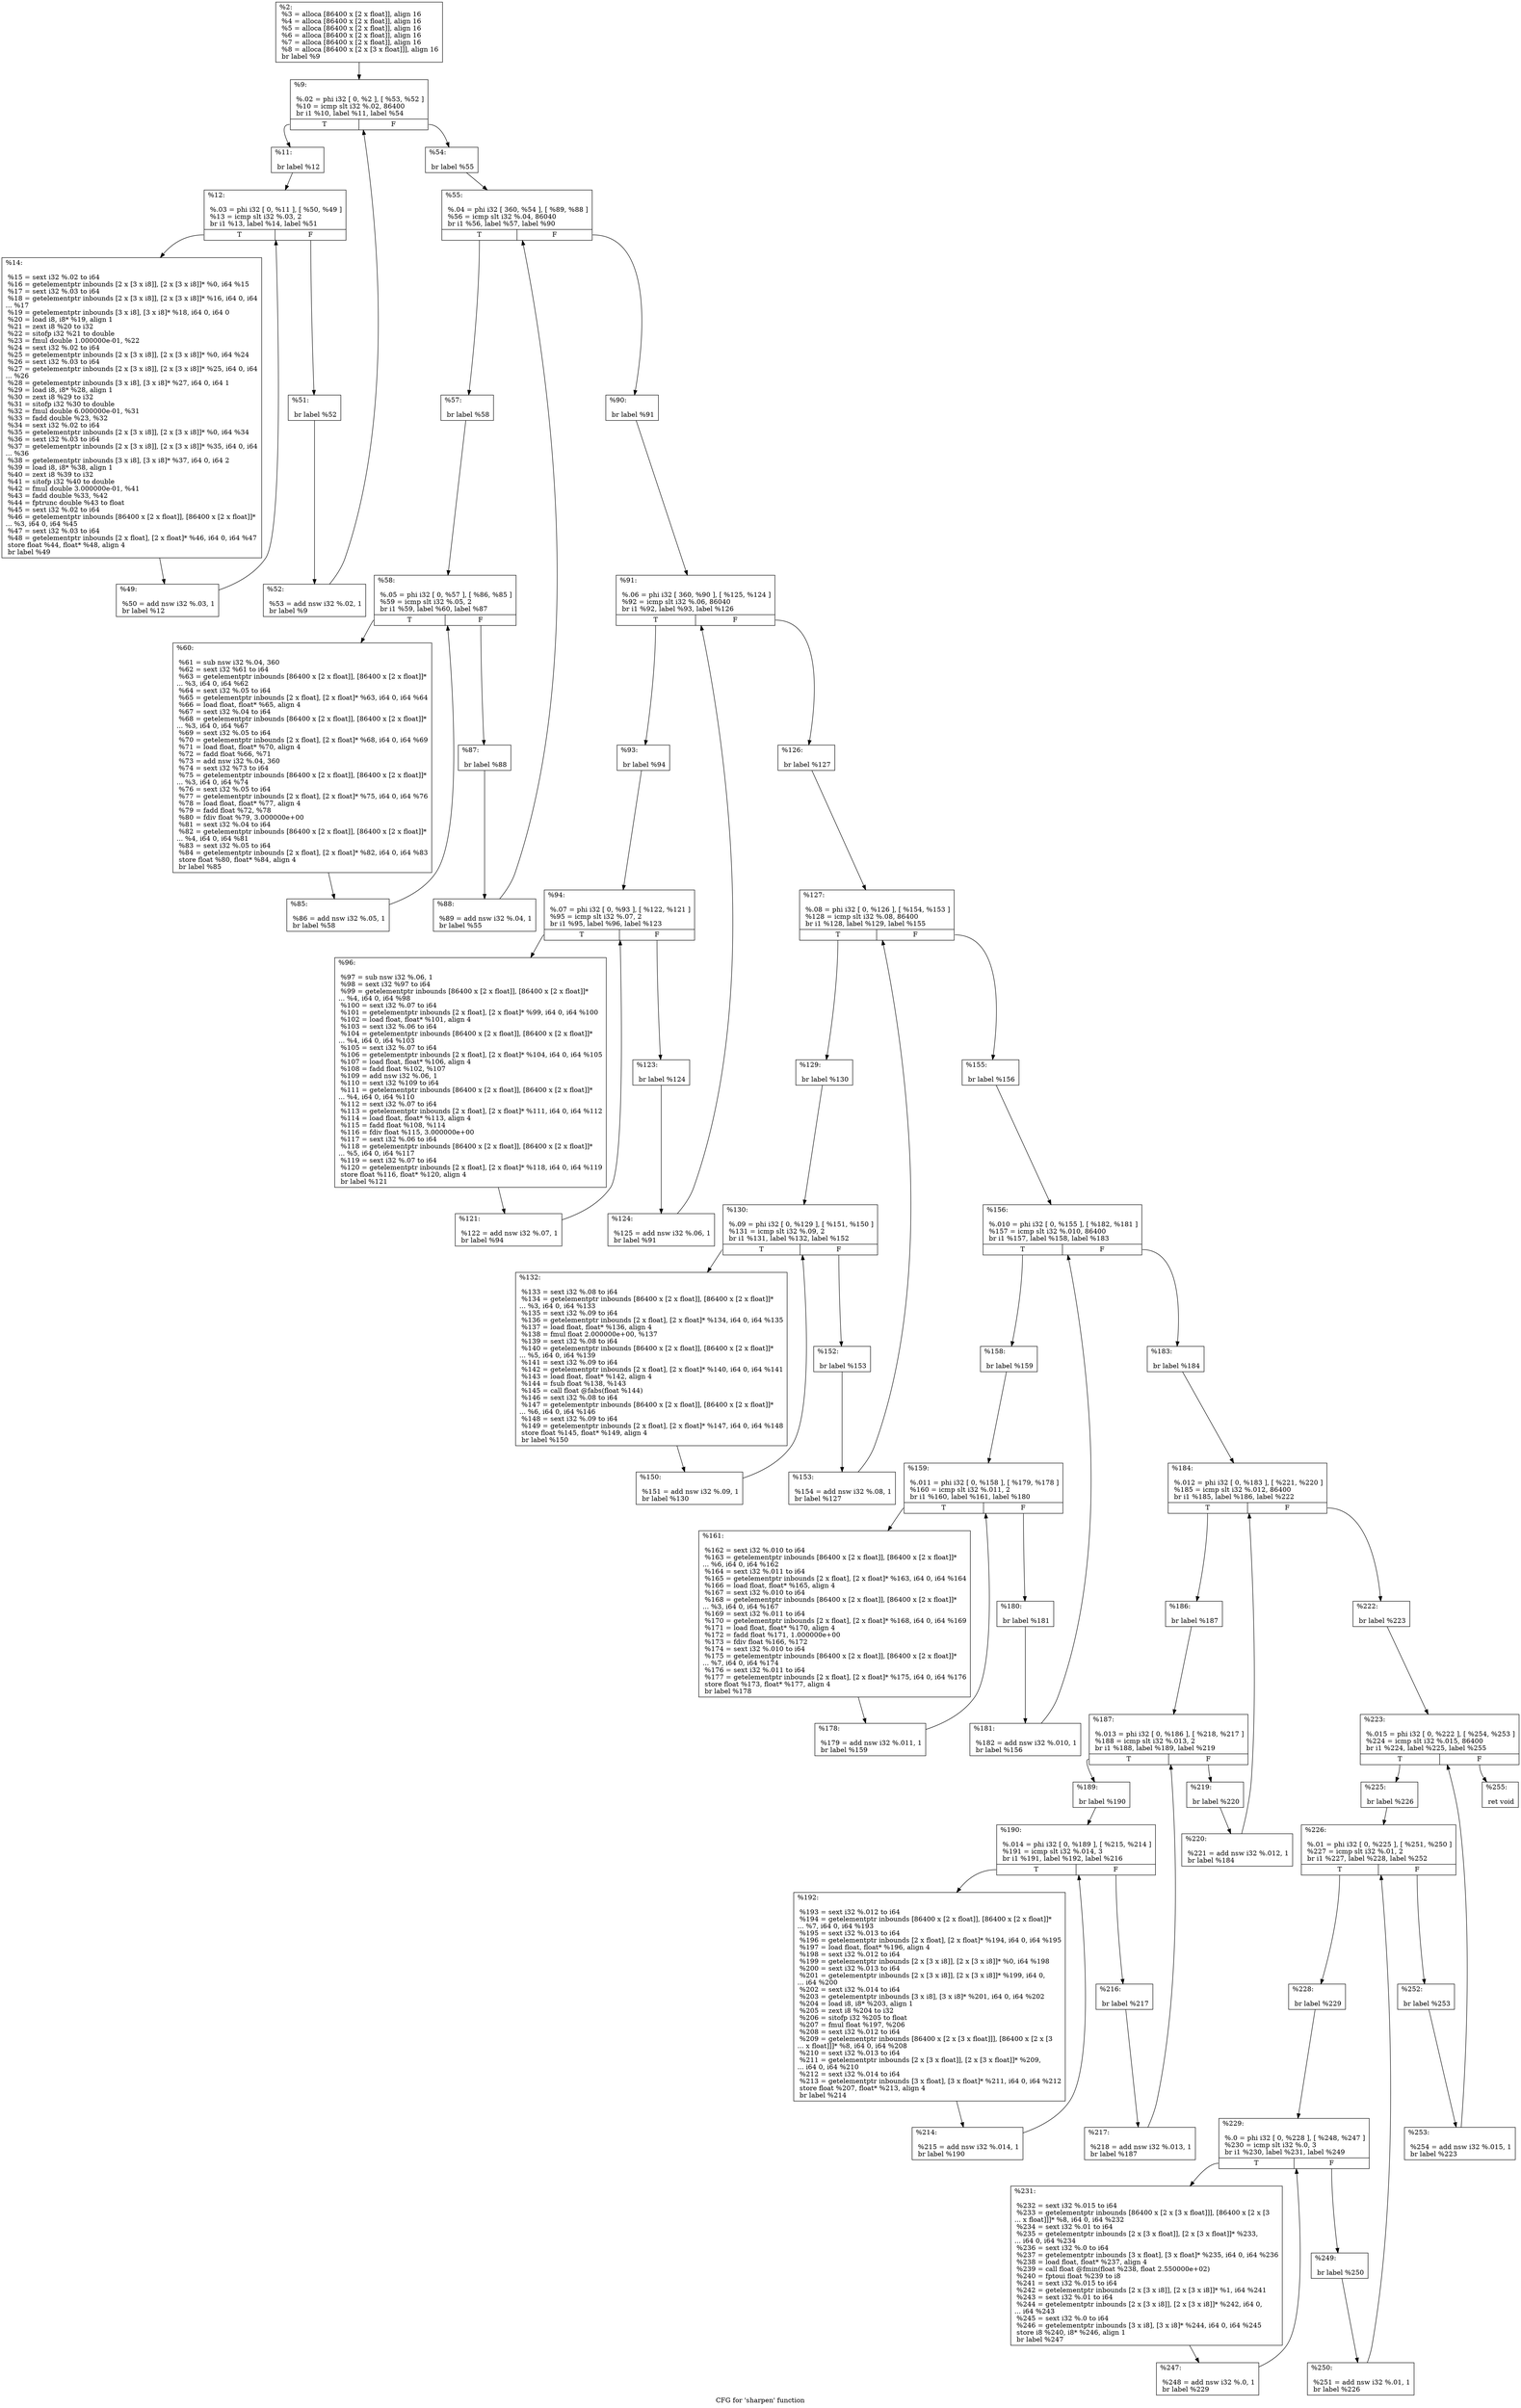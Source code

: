 digraph "CFG for 'sharpen' function" {
	label="CFG for 'sharpen' function";

	Node0x48d2250 [shape=record,label="{%2:\l  %3 = alloca [86400 x [2 x float]], align 16\l  %4 = alloca [86400 x [2 x float]], align 16\l  %5 = alloca [86400 x [2 x float]], align 16\l  %6 = alloca [86400 x [2 x float]], align 16\l  %7 = alloca [86400 x [2 x float]], align 16\l  %8 = alloca [86400 x [2 x [3 x float]]], align 16\l  br label %9\l}"];
	Node0x48d2250 -> Node0x48d22a0;
	Node0x48d22a0 [shape=record,label="{%9:\l\l  %.02 = phi i32 [ 0, %2 ], [ %53, %52 ]\l  %10 = icmp slt i32 %.02, 86400\l  br i1 %10, label %11, label %54\l|{<s0>T|<s1>F}}"];
	Node0x48d22a0:s0 -> Node0x48d22f0;
	Node0x48d22a0:s1 -> Node0x48d24d0;
	Node0x48d22f0 [shape=record,label="{%11:\l\l  br label %12\l}"];
	Node0x48d22f0 -> Node0x48d2340;
	Node0x48d2340 [shape=record,label="{%12:\l\l  %.03 = phi i32 [ 0, %11 ], [ %50, %49 ]\l  %13 = icmp slt i32 %.03, 2\l  br i1 %13, label %14, label %51\l|{<s0>T|<s1>F}}"];
	Node0x48d2340:s0 -> Node0x48d2390;
	Node0x48d2340:s1 -> Node0x48d2430;
	Node0x48d2390 [shape=record,label="{%14:\l\l  %15 = sext i32 %.02 to i64\l  %16 = getelementptr inbounds [2 x [3 x i8]], [2 x [3 x i8]]* %0, i64 %15\l  %17 = sext i32 %.03 to i64\l  %18 = getelementptr inbounds [2 x [3 x i8]], [2 x [3 x i8]]* %16, i64 0, i64\l... %17\l  %19 = getelementptr inbounds [3 x i8], [3 x i8]* %18, i64 0, i64 0\l  %20 = load i8, i8* %19, align 1\l  %21 = zext i8 %20 to i32\l  %22 = sitofp i32 %21 to double\l  %23 = fmul double 1.000000e-01, %22\l  %24 = sext i32 %.02 to i64\l  %25 = getelementptr inbounds [2 x [3 x i8]], [2 x [3 x i8]]* %0, i64 %24\l  %26 = sext i32 %.03 to i64\l  %27 = getelementptr inbounds [2 x [3 x i8]], [2 x [3 x i8]]* %25, i64 0, i64\l... %26\l  %28 = getelementptr inbounds [3 x i8], [3 x i8]* %27, i64 0, i64 1\l  %29 = load i8, i8* %28, align 1\l  %30 = zext i8 %29 to i32\l  %31 = sitofp i32 %30 to double\l  %32 = fmul double 6.000000e-01, %31\l  %33 = fadd double %23, %32\l  %34 = sext i32 %.02 to i64\l  %35 = getelementptr inbounds [2 x [3 x i8]], [2 x [3 x i8]]* %0, i64 %34\l  %36 = sext i32 %.03 to i64\l  %37 = getelementptr inbounds [2 x [3 x i8]], [2 x [3 x i8]]* %35, i64 0, i64\l... %36\l  %38 = getelementptr inbounds [3 x i8], [3 x i8]* %37, i64 0, i64 2\l  %39 = load i8, i8* %38, align 1\l  %40 = zext i8 %39 to i32\l  %41 = sitofp i32 %40 to double\l  %42 = fmul double 3.000000e-01, %41\l  %43 = fadd double %33, %42\l  %44 = fptrunc double %43 to float\l  %45 = sext i32 %.02 to i64\l  %46 = getelementptr inbounds [86400 x [2 x float]], [86400 x [2 x float]]*\l... %3, i64 0, i64 %45\l  %47 = sext i32 %.03 to i64\l  %48 = getelementptr inbounds [2 x float], [2 x float]* %46, i64 0, i64 %47\l  store float %44, float* %48, align 4\l  br label %49\l}"];
	Node0x48d2390 -> Node0x48d23e0;
	Node0x48d23e0 [shape=record,label="{%49:\l\l  %50 = add nsw i32 %.03, 1\l  br label %12\l}"];
	Node0x48d23e0 -> Node0x48d2340;
	Node0x48d2430 [shape=record,label="{%51:\l\l  br label %52\l}"];
	Node0x48d2430 -> Node0x48d2480;
	Node0x48d2480 [shape=record,label="{%52:\l\l  %53 = add nsw i32 %.02, 1\l  br label %9\l}"];
	Node0x48d2480 -> Node0x48d22a0;
	Node0x48d24d0 [shape=record,label="{%54:\l\l  br label %55\l}"];
	Node0x48d24d0 -> Node0x48d2520;
	Node0x48d2520 [shape=record,label="{%55:\l\l  %.04 = phi i32 [ 360, %54 ], [ %89, %88 ]\l  %56 = icmp slt i32 %.04, 86040\l  br i1 %56, label %57, label %90\l|{<s0>T|<s1>F}}"];
	Node0x48d2520:s0 -> Node0x48d2570;
	Node0x48d2520:s1 -> Node0x48d2750;
	Node0x48d2570 [shape=record,label="{%57:\l\l  br label %58\l}"];
	Node0x48d2570 -> Node0x48d25c0;
	Node0x48d25c0 [shape=record,label="{%58:\l\l  %.05 = phi i32 [ 0, %57 ], [ %86, %85 ]\l  %59 = icmp slt i32 %.05, 2\l  br i1 %59, label %60, label %87\l|{<s0>T|<s1>F}}"];
	Node0x48d25c0:s0 -> Node0x48d2610;
	Node0x48d25c0:s1 -> Node0x48d26b0;
	Node0x48d2610 [shape=record,label="{%60:\l\l  %61 = sub nsw i32 %.04, 360\l  %62 = sext i32 %61 to i64\l  %63 = getelementptr inbounds [86400 x [2 x float]], [86400 x [2 x float]]*\l... %3, i64 0, i64 %62\l  %64 = sext i32 %.05 to i64\l  %65 = getelementptr inbounds [2 x float], [2 x float]* %63, i64 0, i64 %64\l  %66 = load float, float* %65, align 4\l  %67 = sext i32 %.04 to i64\l  %68 = getelementptr inbounds [86400 x [2 x float]], [86400 x [2 x float]]*\l... %3, i64 0, i64 %67\l  %69 = sext i32 %.05 to i64\l  %70 = getelementptr inbounds [2 x float], [2 x float]* %68, i64 0, i64 %69\l  %71 = load float, float* %70, align 4\l  %72 = fadd float %66, %71\l  %73 = add nsw i32 %.04, 360\l  %74 = sext i32 %73 to i64\l  %75 = getelementptr inbounds [86400 x [2 x float]], [86400 x [2 x float]]*\l... %3, i64 0, i64 %74\l  %76 = sext i32 %.05 to i64\l  %77 = getelementptr inbounds [2 x float], [2 x float]* %75, i64 0, i64 %76\l  %78 = load float, float* %77, align 4\l  %79 = fadd float %72, %78\l  %80 = fdiv float %79, 3.000000e+00\l  %81 = sext i32 %.04 to i64\l  %82 = getelementptr inbounds [86400 x [2 x float]], [86400 x [2 x float]]*\l... %4, i64 0, i64 %81\l  %83 = sext i32 %.05 to i64\l  %84 = getelementptr inbounds [2 x float], [2 x float]* %82, i64 0, i64 %83\l  store float %80, float* %84, align 4\l  br label %85\l}"];
	Node0x48d2610 -> Node0x48d2660;
	Node0x48d2660 [shape=record,label="{%85:\l\l  %86 = add nsw i32 %.05, 1\l  br label %58\l}"];
	Node0x48d2660 -> Node0x48d25c0;
	Node0x48d26b0 [shape=record,label="{%87:\l\l  br label %88\l}"];
	Node0x48d26b0 -> Node0x48d2700;
	Node0x48d2700 [shape=record,label="{%88:\l\l  %89 = add nsw i32 %.04, 1\l  br label %55\l}"];
	Node0x48d2700 -> Node0x48d2520;
	Node0x48d2750 [shape=record,label="{%90:\l\l  br label %91\l}"];
	Node0x48d2750 -> Node0x48d27a0;
	Node0x48d27a0 [shape=record,label="{%91:\l\l  %.06 = phi i32 [ 360, %90 ], [ %125, %124 ]\l  %92 = icmp slt i32 %.06, 86040\l  br i1 %92, label %93, label %126\l|{<s0>T|<s1>F}}"];
	Node0x48d27a0:s0 -> Node0x48d27f0;
	Node0x48d27a0:s1 -> Node0x48d29d0;
	Node0x48d27f0 [shape=record,label="{%93:\l\l  br label %94\l}"];
	Node0x48d27f0 -> Node0x48d2840;
	Node0x48d2840 [shape=record,label="{%94:\l\l  %.07 = phi i32 [ 0, %93 ], [ %122, %121 ]\l  %95 = icmp slt i32 %.07, 2\l  br i1 %95, label %96, label %123\l|{<s0>T|<s1>F}}"];
	Node0x48d2840:s0 -> Node0x48d2890;
	Node0x48d2840:s1 -> Node0x48d2930;
	Node0x48d2890 [shape=record,label="{%96:\l\l  %97 = sub nsw i32 %.06, 1\l  %98 = sext i32 %97 to i64\l  %99 = getelementptr inbounds [86400 x [2 x float]], [86400 x [2 x float]]*\l... %4, i64 0, i64 %98\l  %100 = sext i32 %.07 to i64\l  %101 = getelementptr inbounds [2 x float], [2 x float]* %99, i64 0, i64 %100\l  %102 = load float, float* %101, align 4\l  %103 = sext i32 %.06 to i64\l  %104 = getelementptr inbounds [86400 x [2 x float]], [86400 x [2 x float]]*\l... %4, i64 0, i64 %103\l  %105 = sext i32 %.07 to i64\l  %106 = getelementptr inbounds [2 x float], [2 x float]* %104, i64 0, i64 %105\l  %107 = load float, float* %106, align 4\l  %108 = fadd float %102, %107\l  %109 = add nsw i32 %.06, 1\l  %110 = sext i32 %109 to i64\l  %111 = getelementptr inbounds [86400 x [2 x float]], [86400 x [2 x float]]*\l... %4, i64 0, i64 %110\l  %112 = sext i32 %.07 to i64\l  %113 = getelementptr inbounds [2 x float], [2 x float]* %111, i64 0, i64 %112\l  %114 = load float, float* %113, align 4\l  %115 = fadd float %108, %114\l  %116 = fdiv float %115, 3.000000e+00\l  %117 = sext i32 %.06 to i64\l  %118 = getelementptr inbounds [86400 x [2 x float]], [86400 x [2 x float]]*\l... %5, i64 0, i64 %117\l  %119 = sext i32 %.07 to i64\l  %120 = getelementptr inbounds [2 x float], [2 x float]* %118, i64 0, i64 %119\l  store float %116, float* %120, align 4\l  br label %121\l}"];
	Node0x48d2890 -> Node0x48d28e0;
	Node0x48d28e0 [shape=record,label="{%121:\l\l  %122 = add nsw i32 %.07, 1\l  br label %94\l}"];
	Node0x48d28e0 -> Node0x48d2840;
	Node0x48d2930 [shape=record,label="{%123:\l\l  br label %124\l}"];
	Node0x48d2930 -> Node0x48d2980;
	Node0x48d2980 [shape=record,label="{%124:\l\l  %125 = add nsw i32 %.06, 1\l  br label %91\l}"];
	Node0x48d2980 -> Node0x48d27a0;
	Node0x48d29d0 [shape=record,label="{%126:\l\l  br label %127\l}"];
	Node0x48d29d0 -> Node0x48d2a20;
	Node0x48d2a20 [shape=record,label="{%127:\l\l  %.08 = phi i32 [ 0, %126 ], [ %154, %153 ]\l  %128 = icmp slt i32 %.08, 86400\l  br i1 %128, label %129, label %155\l|{<s0>T|<s1>F}}"];
	Node0x48d2a20:s0 -> Node0x48d2a70;
	Node0x48d2a20:s1 -> Node0x48d2c50;
	Node0x48d2a70 [shape=record,label="{%129:\l\l  br label %130\l}"];
	Node0x48d2a70 -> Node0x48d2ac0;
	Node0x48d2ac0 [shape=record,label="{%130:\l\l  %.09 = phi i32 [ 0, %129 ], [ %151, %150 ]\l  %131 = icmp slt i32 %.09, 2\l  br i1 %131, label %132, label %152\l|{<s0>T|<s1>F}}"];
	Node0x48d2ac0:s0 -> Node0x48d2b10;
	Node0x48d2ac0:s1 -> Node0x48d2bb0;
	Node0x48d2b10 [shape=record,label="{%132:\l\l  %133 = sext i32 %.08 to i64\l  %134 = getelementptr inbounds [86400 x [2 x float]], [86400 x [2 x float]]*\l... %3, i64 0, i64 %133\l  %135 = sext i32 %.09 to i64\l  %136 = getelementptr inbounds [2 x float], [2 x float]* %134, i64 0, i64 %135\l  %137 = load float, float* %136, align 4\l  %138 = fmul float 2.000000e+00, %137\l  %139 = sext i32 %.08 to i64\l  %140 = getelementptr inbounds [86400 x [2 x float]], [86400 x [2 x float]]*\l... %5, i64 0, i64 %139\l  %141 = sext i32 %.09 to i64\l  %142 = getelementptr inbounds [2 x float], [2 x float]* %140, i64 0, i64 %141\l  %143 = load float, float* %142, align 4\l  %144 = fsub float %138, %143\l  %145 = call float @fabs(float %144)\l  %146 = sext i32 %.08 to i64\l  %147 = getelementptr inbounds [86400 x [2 x float]], [86400 x [2 x float]]*\l... %6, i64 0, i64 %146\l  %148 = sext i32 %.09 to i64\l  %149 = getelementptr inbounds [2 x float], [2 x float]* %147, i64 0, i64 %148\l  store float %145, float* %149, align 4\l  br label %150\l}"];
	Node0x48d2b10 -> Node0x48d2b60;
	Node0x48d2b60 [shape=record,label="{%150:\l\l  %151 = add nsw i32 %.09, 1\l  br label %130\l}"];
	Node0x48d2b60 -> Node0x48d2ac0;
	Node0x48d2bb0 [shape=record,label="{%152:\l\l  br label %153\l}"];
	Node0x48d2bb0 -> Node0x48d2c00;
	Node0x48d2c00 [shape=record,label="{%153:\l\l  %154 = add nsw i32 %.08, 1\l  br label %127\l}"];
	Node0x48d2c00 -> Node0x48d2a20;
	Node0x48d2c50 [shape=record,label="{%155:\l\l  br label %156\l}"];
	Node0x48d2c50 -> Node0x48d2ca0;
	Node0x48d2ca0 [shape=record,label="{%156:\l\l  %.010 = phi i32 [ 0, %155 ], [ %182, %181 ]\l  %157 = icmp slt i32 %.010, 86400\l  br i1 %157, label %158, label %183\l|{<s0>T|<s1>F}}"];
	Node0x48d2ca0:s0 -> Node0x48d2cf0;
	Node0x48d2ca0:s1 -> Node0x48d2ed0;
	Node0x48d2cf0 [shape=record,label="{%158:\l\l  br label %159\l}"];
	Node0x48d2cf0 -> Node0x48d2d40;
	Node0x48d2d40 [shape=record,label="{%159:\l\l  %.011 = phi i32 [ 0, %158 ], [ %179, %178 ]\l  %160 = icmp slt i32 %.011, 2\l  br i1 %160, label %161, label %180\l|{<s0>T|<s1>F}}"];
	Node0x48d2d40:s0 -> Node0x48d2d90;
	Node0x48d2d40:s1 -> Node0x48d2e30;
	Node0x48d2d90 [shape=record,label="{%161:\l\l  %162 = sext i32 %.010 to i64\l  %163 = getelementptr inbounds [86400 x [2 x float]], [86400 x [2 x float]]*\l... %6, i64 0, i64 %162\l  %164 = sext i32 %.011 to i64\l  %165 = getelementptr inbounds [2 x float], [2 x float]* %163, i64 0, i64 %164\l  %166 = load float, float* %165, align 4\l  %167 = sext i32 %.010 to i64\l  %168 = getelementptr inbounds [86400 x [2 x float]], [86400 x [2 x float]]*\l... %3, i64 0, i64 %167\l  %169 = sext i32 %.011 to i64\l  %170 = getelementptr inbounds [2 x float], [2 x float]* %168, i64 0, i64 %169\l  %171 = load float, float* %170, align 4\l  %172 = fadd float %171, 1.000000e+00\l  %173 = fdiv float %166, %172\l  %174 = sext i32 %.010 to i64\l  %175 = getelementptr inbounds [86400 x [2 x float]], [86400 x [2 x float]]*\l... %7, i64 0, i64 %174\l  %176 = sext i32 %.011 to i64\l  %177 = getelementptr inbounds [2 x float], [2 x float]* %175, i64 0, i64 %176\l  store float %173, float* %177, align 4\l  br label %178\l}"];
	Node0x48d2d90 -> Node0x48d2de0;
	Node0x48d2de0 [shape=record,label="{%178:\l\l  %179 = add nsw i32 %.011, 1\l  br label %159\l}"];
	Node0x48d2de0 -> Node0x48d2d40;
	Node0x48d2e30 [shape=record,label="{%180:\l\l  br label %181\l}"];
	Node0x48d2e30 -> Node0x48d2e80;
	Node0x48d2e80 [shape=record,label="{%181:\l\l  %182 = add nsw i32 %.010, 1\l  br label %156\l}"];
	Node0x48d2e80 -> Node0x48d2ca0;
	Node0x48d2ed0 [shape=record,label="{%183:\l\l  br label %184\l}"];
	Node0x48d2ed0 -> Node0x48d2f20;
	Node0x48d2f20 [shape=record,label="{%184:\l\l  %.012 = phi i32 [ 0, %183 ], [ %221, %220 ]\l  %185 = icmp slt i32 %.012, 86400\l  br i1 %185, label %186, label %222\l|{<s0>T|<s1>F}}"];
	Node0x48d2f20:s0 -> Node0x48d2f70;
	Node0x48d2f20:s1 -> Node0x48d3290;
	Node0x48d2f70 [shape=record,label="{%186:\l\l  br label %187\l}"];
	Node0x48d2f70 -> Node0x48d2fc0;
	Node0x48d2fc0 [shape=record,label="{%187:\l\l  %.013 = phi i32 [ 0, %186 ], [ %218, %217 ]\l  %188 = icmp slt i32 %.013, 2\l  br i1 %188, label %189, label %219\l|{<s0>T|<s1>F}}"];
	Node0x48d2fc0:s0 -> Node0x48d3010;
	Node0x48d2fc0:s1 -> Node0x48d31f0;
	Node0x48d3010 [shape=record,label="{%189:\l\l  br label %190\l}"];
	Node0x48d3010 -> Node0x48d3060;
	Node0x48d3060 [shape=record,label="{%190:\l\l  %.014 = phi i32 [ 0, %189 ], [ %215, %214 ]\l  %191 = icmp slt i32 %.014, 3\l  br i1 %191, label %192, label %216\l|{<s0>T|<s1>F}}"];
	Node0x48d3060:s0 -> Node0x48d30b0;
	Node0x48d3060:s1 -> Node0x48d3150;
	Node0x48d30b0 [shape=record,label="{%192:\l\l  %193 = sext i32 %.012 to i64\l  %194 = getelementptr inbounds [86400 x [2 x float]], [86400 x [2 x float]]*\l... %7, i64 0, i64 %193\l  %195 = sext i32 %.013 to i64\l  %196 = getelementptr inbounds [2 x float], [2 x float]* %194, i64 0, i64 %195\l  %197 = load float, float* %196, align 4\l  %198 = sext i32 %.012 to i64\l  %199 = getelementptr inbounds [2 x [3 x i8]], [2 x [3 x i8]]* %0, i64 %198\l  %200 = sext i32 %.013 to i64\l  %201 = getelementptr inbounds [2 x [3 x i8]], [2 x [3 x i8]]* %199, i64 0,\l... i64 %200\l  %202 = sext i32 %.014 to i64\l  %203 = getelementptr inbounds [3 x i8], [3 x i8]* %201, i64 0, i64 %202\l  %204 = load i8, i8* %203, align 1\l  %205 = zext i8 %204 to i32\l  %206 = sitofp i32 %205 to float\l  %207 = fmul float %197, %206\l  %208 = sext i32 %.012 to i64\l  %209 = getelementptr inbounds [86400 x [2 x [3 x float]]], [86400 x [2 x [3\l... x float]]]* %8, i64 0, i64 %208\l  %210 = sext i32 %.013 to i64\l  %211 = getelementptr inbounds [2 x [3 x float]], [2 x [3 x float]]* %209,\l... i64 0, i64 %210\l  %212 = sext i32 %.014 to i64\l  %213 = getelementptr inbounds [3 x float], [3 x float]* %211, i64 0, i64 %212\l  store float %207, float* %213, align 4\l  br label %214\l}"];
	Node0x48d30b0 -> Node0x48d3100;
	Node0x48d3100 [shape=record,label="{%214:\l\l  %215 = add nsw i32 %.014, 1\l  br label %190\l}"];
	Node0x48d3100 -> Node0x48d3060;
	Node0x48d3150 [shape=record,label="{%216:\l\l  br label %217\l}"];
	Node0x48d3150 -> Node0x48d31a0;
	Node0x48d31a0 [shape=record,label="{%217:\l\l  %218 = add nsw i32 %.013, 1\l  br label %187\l}"];
	Node0x48d31a0 -> Node0x48d2fc0;
	Node0x48d31f0 [shape=record,label="{%219:\l\l  br label %220\l}"];
	Node0x48d31f0 -> Node0x48d3240;
	Node0x48d3240 [shape=record,label="{%220:\l\l  %221 = add nsw i32 %.012, 1\l  br label %184\l}"];
	Node0x48d3240 -> Node0x48d2f20;
	Node0x48d3290 [shape=record,label="{%222:\l\l  br label %223\l}"];
	Node0x48d3290 -> Node0x48d32e0;
	Node0x48d32e0 [shape=record,label="{%223:\l\l  %.015 = phi i32 [ 0, %222 ], [ %254, %253 ]\l  %224 = icmp slt i32 %.015, 86400\l  br i1 %224, label %225, label %255\l|{<s0>T|<s1>F}}"];
	Node0x48d32e0:s0 -> Node0x48d3330;
	Node0x48d32e0:s1 -> Node0x48d3650;
	Node0x48d3330 [shape=record,label="{%225:\l\l  br label %226\l}"];
	Node0x48d3330 -> Node0x48d3380;
	Node0x48d3380 [shape=record,label="{%226:\l\l  %.01 = phi i32 [ 0, %225 ], [ %251, %250 ]\l  %227 = icmp slt i32 %.01, 2\l  br i1 %227, label %228, label %252\l|{<s0>T|<s1>F}}"];
	Node0x48d3380:s0 -> Node0x48d33d0;
	Node0x48d3380:s1 -> Node0x48d35b0;
	Node0x48d33d0 [shape=record,label="{%228:\l\l  br label %229\l}"];
	Node0x48d33d0 -> Node0x48d3420;
	Node0x48d3420 [shape=record,label="{%229:\l\l  %.0 = phi i32 [ 0, %228 ], [ %248, %247 ]\l  %230 = icmp slt i32 %.0, 3\l  br i1 %230, label %231, label %249\l|{<s0>T|<s1>F}}"];
	Node0x48d3420:s0 -> Node0x48d3470;
	Node0x48d3420:s1 -> Node0x48d3510;
	Node0x48d3470 [shape=record,label="{%231:\l\l  %232 = sext i32 %.015 to i64\l  %233 = getelementptr inbounds [86400 x [2 x [3 x float]]], [86400 x [2 x [3\l... x float]]]* %8, i64 0, i64 %232\l  %234 = sext i32 %.01 to i64\l  %235 = getelementptr inbounds [2 x [3 x float]], [2 x [3 x float]]* %233,\l... i64 0, i64 %234\l  %236 = sext i32 %.0 to i64\l  %237 = getelementptr inbounds [3 x float], [3 x float]* %235, i64 0, i64 %236\l  %238 = load float, float* %237, align 4\l  %239 = call float @fmin(float %238, float 2.550000e+02)\l  %240 = fptoui float %239 to i8\l  %241 = sext i32 %.015 to i64\l  %242 = getelementptr inbounds [2 x [3 x i8]], [2 x [3 x i8]]* %1, i64 %241\l  %243 = sext i32 %.01 to i64\l  %244 = getelementptr inbounds [2 x [3 x i8]], [2 x [3 x i8]]* %242, i64 0,\l... i64 %243\l  %245 = sext i32 %.0 to i64\l  %246 = getelementptr inbounds [3 x i8], [3 x i8]* %244, i64 0, i64 %245\l  store i8 %240, i8* %246, align 1\l  br label %247\l}"];
	Node0x48d3470 -> Node0x48d34c0;
	Node0x48d34c0 [shape=record,label="{%247:\l\l  %248 = add nsw i32 %.0, 1\l  br label %229\l}"];
	Node0x48d34c0 -> Node0x48d3420;
	Node0x48d3510 [shape=record,label="{%249:\l\l  br label %250\l}"];
	Node0x48d3510 -> Node0x48d3560;
	Node0x48d3560 [shape=record,label="{%250:\l\l  %251 = add nsw i32 %.01, 1\l  br label %226\l}"];
	Node0x48d3560 -> Node0x48d3380;
	Node0x48d35b0 [shape=record,label="{%252:\l\l  br label %253\l}"];
	Node0x48d35b0 -> Node0x48d3600;
	Node0x48d3600 [shape=record,label="{%253:\l\l  %254 = add nsw i32 %.015, 1\l  br label %223\l}"];
	Node0x48d3600 -> Node0x48d32e0;
	Node0x48d3650 [shape=record,label="{%255:\l\l  ret void\l}"];
}
